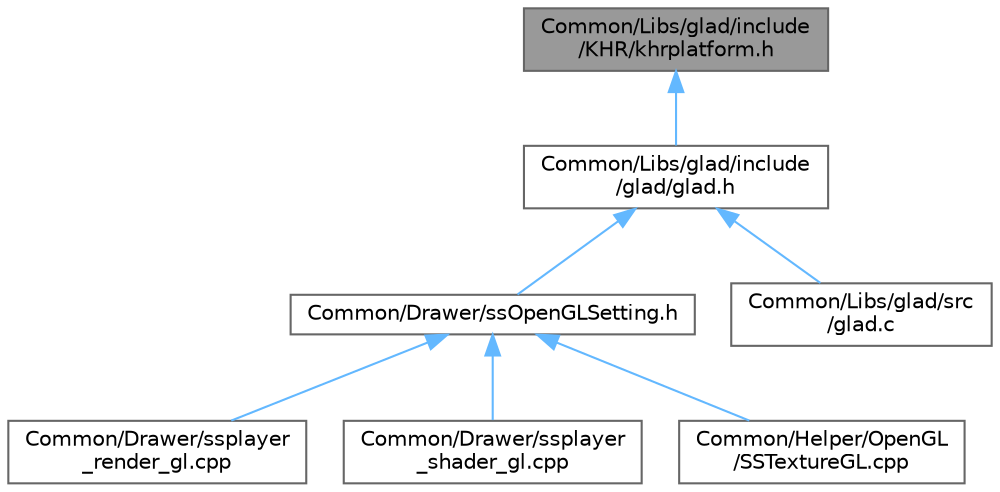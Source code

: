digraph "Common/Libs/glad/include/KHR/khrplatform.h"
{
 // LATEX_PDF_SIZE
  bgcolor="transparent";
  edge [fontname=Helvetica,fontsize=10,labelfontname=Helvetica,labelfontsize=10];
  node [fontname=Helvetica,fontsize=10,shape=box,height=0.2,width=0.4];
  Node1 [id="Node000001",label="Common/Libs/glad/include\l/KHR/khrplatform.h",height=0.2,width=0.4,color="gray40", fillcolor="grey60", style="filled", fontcolor="black",tooltip=" "];
  Node1 -> Node2 [id="edge1_Node000001_Node000002",dir="back",color="steelblue1",style="solid",tooltip=" "];
  Node2 [id="Node000002",label="Common/Libs/glad/include\l/glad/glad.h",height=0.2,width=0.4,color="grey40", fillcolor="white", style="filled",URL="$glad_8h.html",tooltip=" "];
  Node2 -> Node3 [id="edge2_Node000002_Node000003",dir="back",color="steelblue1",style="solid",tooltip=" "];
  Node3 [id="Node000003",label="Common/Drawer/ssOpenGLSetting.h",height=0.2,width=0.4,color="grey40", fillcolor="white", style="filled",URL="$ss_open_g_l_setting_8h.html",tooltip=" "];
  Node3 -> Node4 [id="edge3_Node000003_Node000004",dir="back",color="steelblue1",style="solid",tooltip=" "];
  Node4 [id="Node000004",label="Common/Drawer/ssplayer\l_render_gl.cpp",height=0.2,width=0.4,color="grey40", fillcolor="white", style="filled",URL="$ssplayer__render__gl_8cpp.html",tooltip=" "];
  Node3 -> Node5 [id="edge4_Node000003_Node000005",dir="back",color="steelblue1",style="solid",tooltip=" "];
  Node5 [id="Node000005",label="Common/Drawer/ssplayer\l_shader_gl.cpp",height=0.2,width=0.4,color="grey40", fillcolor="white", style="filled",URL="$ssplayer__shader__gl_8cpp.html",tooltip=" "];
  Node3 -> Node6 [id="edge5_Node000003_Node000006",dir="back",color="steelblue1",style="solid",tooltip=" "];
  Node6 [id="Node000006",label="Common/Helper/OpenGL\l/SSTextureGL.cpp",height=0.2,width=0.4,color="grey40", fillcolor="white", style="filled",URL="$_s_s_texture_g_l_8cpp.html",tooltip=" "];
  Node2 -> Node7 [id="edge6_Node000002_Node000007",dir="back",color="steelblue1",style="solid",tooltip=" "];
  Node7 [id="Node000007",label="Common/Libs/glad/src\l/glad.c",height=0.2,width=0.4,color="grey40", fillcolor="white", style="filled",URL="$glad_8c.html",tooltip=" "];
}
